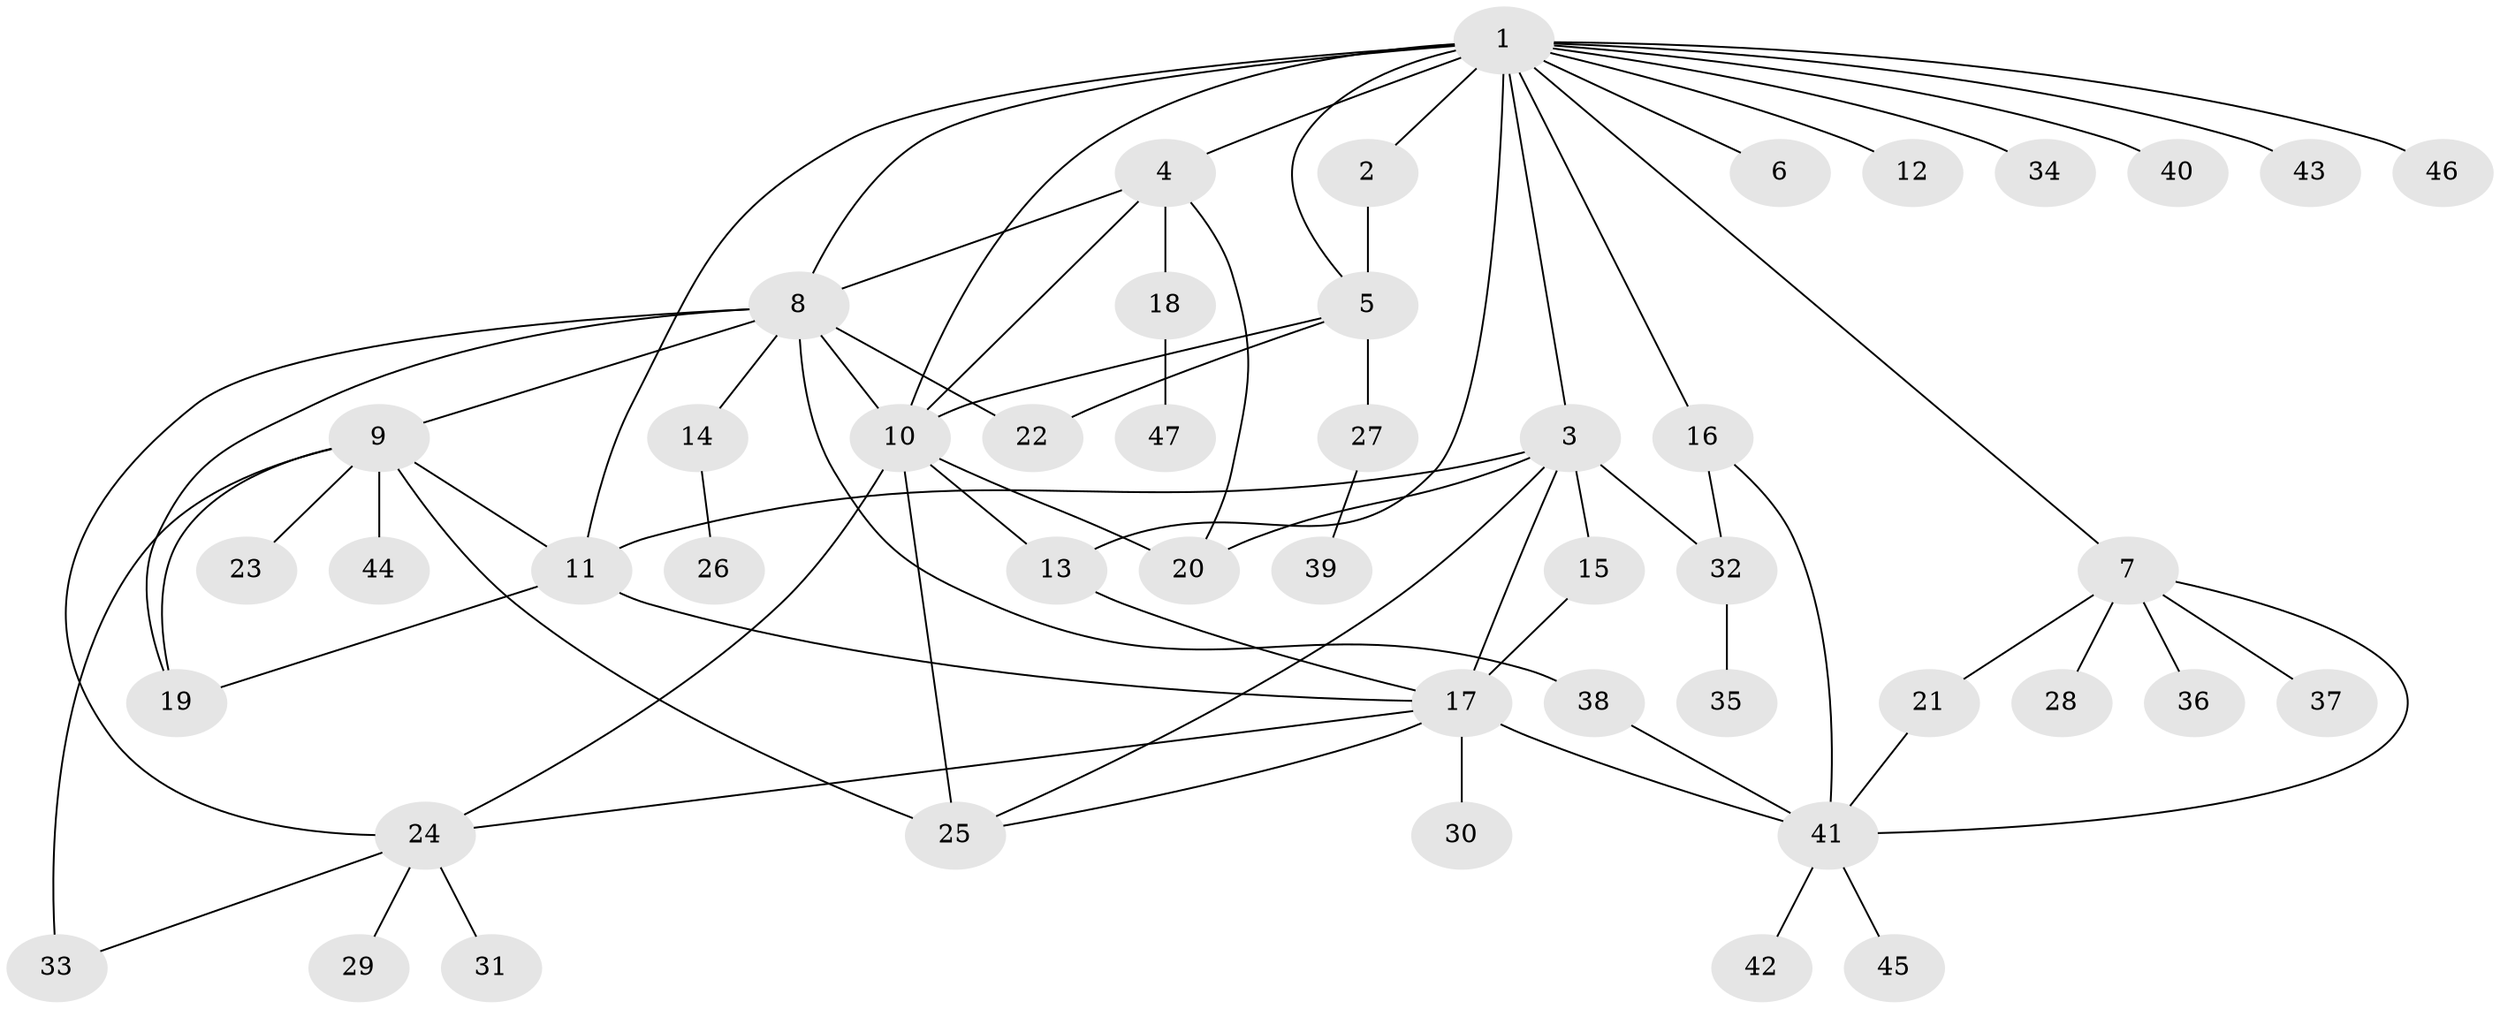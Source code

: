 // original degree distribution, {20: 0.014925373134328358, 2: 0.31343283582089554, 13: 0.014925373134328358, 7: 0.04477611940298507, 6: 0.05970149253731343, 1: 0.34328358208955223, 10: 0.014925373134328358, 5: 0.04477611940298507, 4: 0.07462686567164178, 3: 0.04477611940298507, 9: 0.014925373134328358, 8: 0.014925373134328358}
// Generated by graph-tools (version 1.1) at 2025/50/03/04/25 22:50:36]
// undirected, 47 vertices, 73 edges
graph export_dot {
  node [color=gray90,style=filled];
  1;
  2;
  3;
  4;
  5;
  6;
  7;
  8;
  9;
  10;
  11;
  12;
  13;
  14;
  15;
  16;
  17;
  18;
  19;
  20;
  21;
  22;
  23;
  24;
  25;
  26;
  27;
  28;
  29;
  30;
  31;
  32;
  33;
  34;
  35;
  36;
  37;
  38;
  39;
  40;
  41;
  42;
  43;
  44;
  45;
  46;
  47;
  1 -- 2 [weight=1.0];
  1 -- 3 [weight=2.0];
  1 -- 4 [weight=2.0];
  1 -- 5 [weight=2.0];
  1 -- 6 [weight=1.0];
  1 -- 7 [weight=1.0];
  1 -- 8 [weight=1.0];
  1 -- 10 [weight=1.0];
  1 -- 11 [weight=1.0];
  1 -- 12 [weight=1.0];
  1 -- 13 [weight=2.0];
  1 -- 16 [weight=1.0];
  1 -- 34 [weight=1.0];
  1 -- 40 [weight=1.0];
  1 -- 43 [weight=1.0];
  1 -- 46 [weight=1.0];
  2 -- 5 [weight=1.0];
  3 -- 11 [weight=2.0];
  3 -- 15 [weight=1.0];
  3 -- 17 [weight=1.0];
  3 -- 20 [weight=2.0];
  3 -- 25 [weight=1.0];
  3 -- 32 [weight=1.0];
  4 -- 8 [weight=1.0];
  4 -- 10 [weight=1.0];
  4 -- 18 [weight=1.0];
  4 -- 20 [weight=1.0];
  5 -- 10 [weight=1.0];
  5 -- 22 [weight=1.0];
  5 -- 27 [weight=1.0];
  7 -- 21 [weight=1.0];
  7 -- 28 [weight=1.0];
  7 -- 36 [weight=1.0];
  7 -- 37 [weight=1.0];
  7 -- 41 [weight=1.0];
  8 -- 9 [weight=1.0];
  8 -- 10 [weight=1.0];
  8 -- 14 [weight=1.0];
  8 -- 19 [weight=1.0];
  8 -- 22 [weight=1.0];
  8 -- 24 [weight=1.0];
  8 -- 38 [weight=1.0];
  9 -- 11 [weight=1.0];
  9 -- 19 [weight=1.0];
  9 -- 23 [weight=1.0];
  9 -- 25 [weight=1.0];
  9 -- 33 [weight=1.0];
  9 -- 44 [weight=1.0];
  10 -- 13 [weight=2.0];
  10 -- 20 [weight=1.0];
  10 -- 24 [weight=1.0];
  10 -- 25 [weight=2.0];
  11 -- 17 [weight=2.0];
  11 -- 19 [weight=1.0];
  13 -- 17 [weight=1.0];
  14 -- 26 [weight=1.0];
  15 -- 17 [weight=3.0];
  16 -- 32 [weight=1.0];
  16 -- 41 [weight=1.0];
  17 -- 24 [weight=1.0];
  17 -- 25 [weight=1.0];
  17 -- 30 [weight=1.0];
  17 -- 41 [weight=1.0];
  18 -- 47 [weight=1.0];
  21 -- 41 [weight=1.0];
  24 -- 29 [weight=1.0];
  24 -- 31 [weight=1.0];
  24 -- 33 [weight=1.0];
  27 -- 39 [weight=1.0];
  32 -- 35 [weight=1.0];
  38 -- 41 [weight=1.0];
  41 -- 42 [weight=1.0];
  41 -- 45 [weight=1.0];
}
